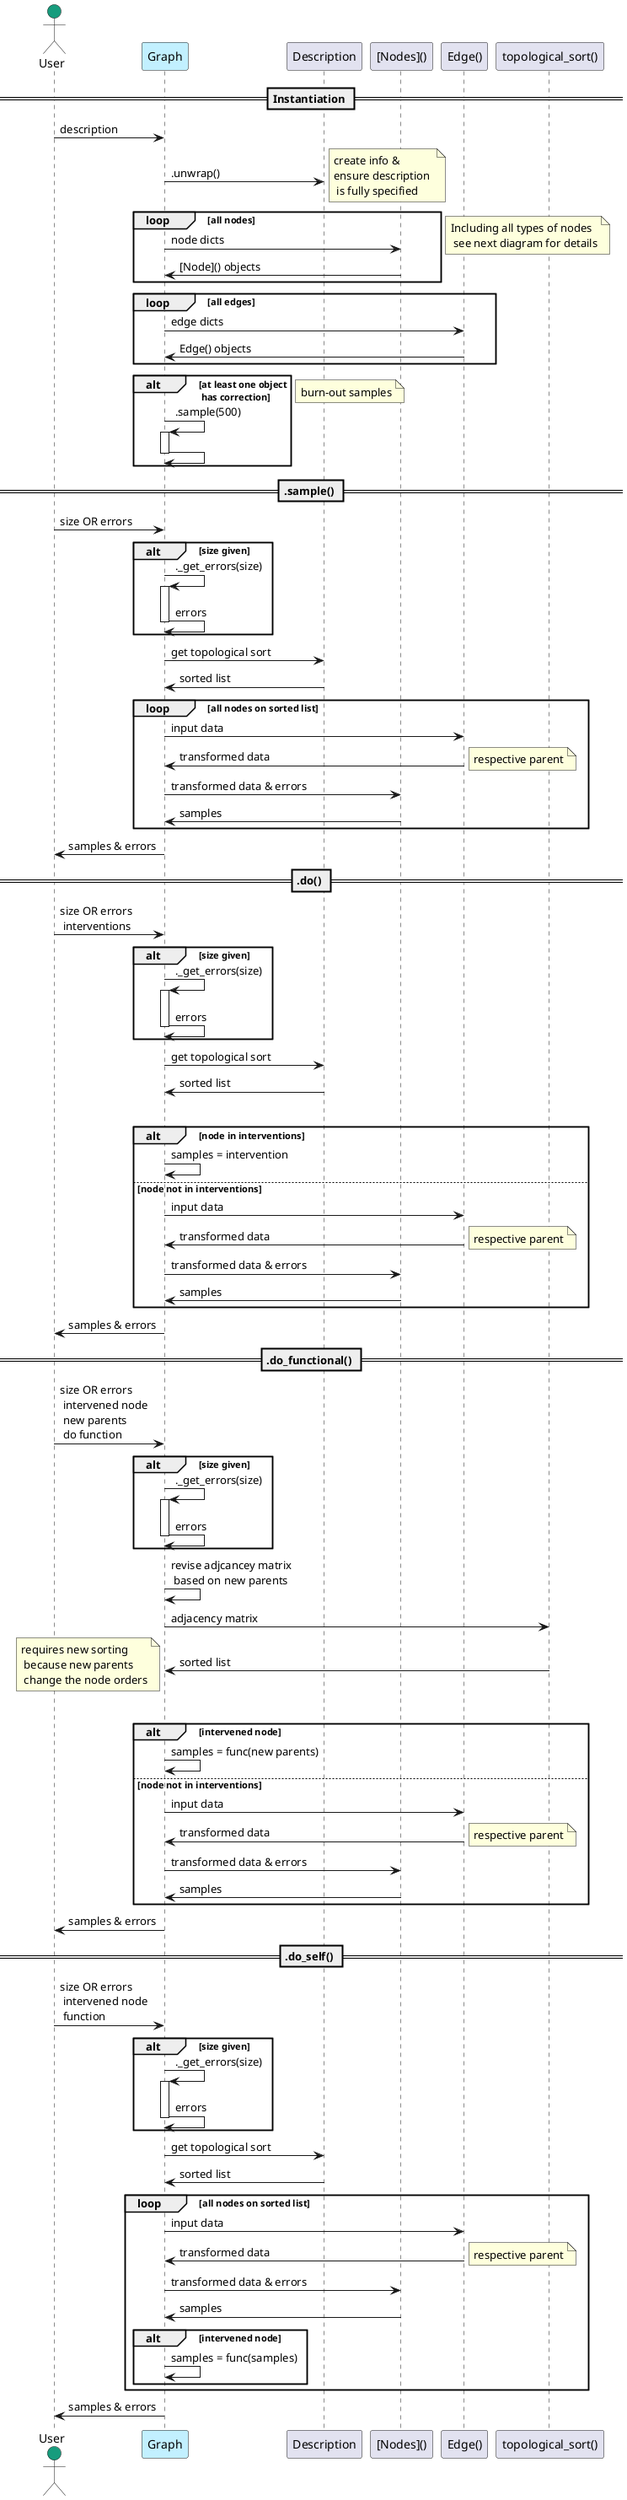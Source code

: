 @startuml

actor User #179c7d
participant Graph as graph #Application
participant Description as desc
participant "[Nodes]()" as node
participant "Edge()" as edge
participant "topological_sort()" as topo

== Instantiation ==
User -> graph: description
graph -> desc: .unwrap()
note right: create info &\nensure description \n is fully specified

loop all nodes
    graph -> node: node dicts
    node -> graph: [Node]() objects
end
note right: Including all types of nodes \n see next diagram for details

loop all edges
    graph -> edge: edge dicts
    edge -> graph: Edge() objects
end

alt at least one object\n has correction
    graph -> graph: .sample(500)
    activate graph
    graph -> graph
    deactivate graph
end
note right: burn-out samples

== .sample() ==

User -> graph: size OR errors
alt size given
    graph -> graph: ._get_errors(size)
    activate graph
    graph -> graph: errors
    deactivate graph
end

graph -> desc: get topological sort
desc -> graph: sorted list

loop all nodes on sorted list
    graph -> edge: input data
    edge -> graph: transformed data
    note right: respective parent

    graph -> node: transformed data & errors
    node -> graph: samples
end
graph -> User: samples & errors

== .do() ==

User -> graph: size OR errors \n interventions
alt size given
    graph -> graph: ._get_errors(size)
    activate graph
    graph -> graph: errors
    deactivate graph
end

graph -> desc: get topological sort
desc -> graph: sorted list

loop all nodes on sorted list
    alt node in interventions
        graph -> graph: samples = intervention
   else node not in interventions
    graph -> edge: input data
    edge -> graph: transformed data
    note right: respective parent

    graph -> node: transformed data & errors
    node -> graph: samples
end
graph -> User: samples & errors

== .do_functional() ==

User -> graph: size OR errors \n intervened node \n new parents \n do function
alt size given
    graph -> graph: ._get_errors(size)
    activate graph
    graph -> graph: errors
    deactivate graph
end

graph -> graph: revise adjcancey matrix\n based on new parents
graph -> topo: adjacency matrix
topo -> graph: sorted list
note left: requires new sorting \n because new parents\n change the node orders

loop all nodes on sorted list
    alt intervened node
        graph -> graph: samples = func(new parents)
   else node not in interventions
    graph -> edge: input data
    edge -> graph: transformed data
    note right: respective parent

    graph -> node: transformed data & errors
    node -> graph: samples
end
graph -> User: samples & errors

== .do_self() ==

User -> graph: size OR errors \n intervened node \n function
alt size given
    graph -> graph: ._get_errors(size)
    activate graph
    graph -> graph: errors
    deactivate graph
end

graph -> desc: get topological sort
desc -> graph: sorted list

loop all nodes on sorted list
    graph -> edge: input data
    edge -> graph: transformed data
    note right: respective parent

    graph -> node: transformed data & errors
    node -> graph: samples

    alt intervened node
        graph -> graph: samples = func(samples)
    end
end
graph -> User: samples & errors

@enduml